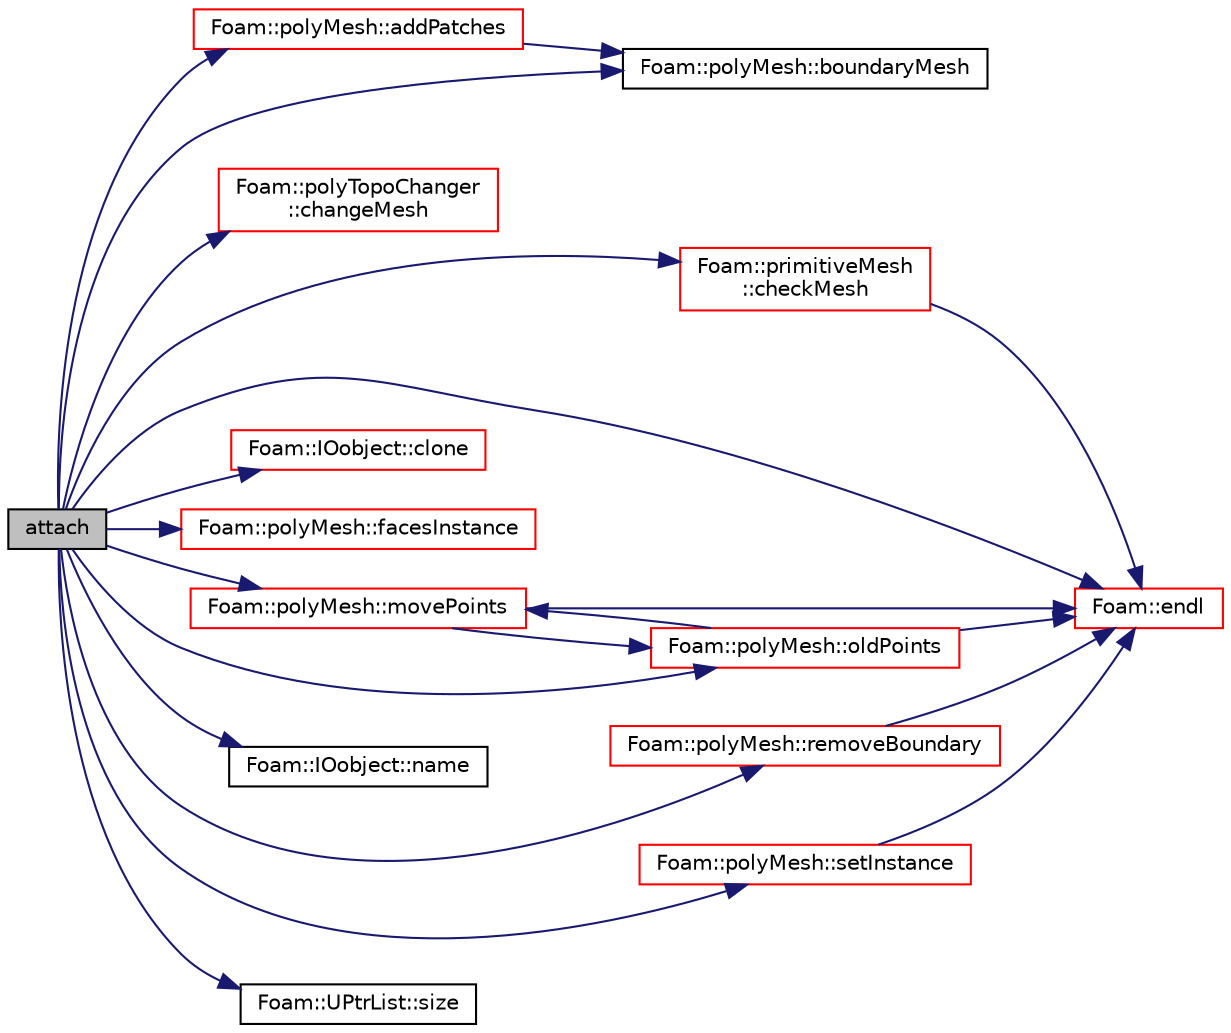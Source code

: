 digraph "attach"
{
  bgcolor="transparent";
  edge [fontname="Helvetica",fontsize="10",labelfontname="Helvetica",labelfontsize="10"];
  node [fontname="Helvetica",fontsize="10",shape=record];
  rankdir="LR";
  Node383 [label="attach",height=0.2,width=0.4,color="black", fillcolor="grey75", style="filled", fontcolor="black"];
  Node383 -> Node384 [color="midnightblue",fontsize="10",style="solid",fontname="Helvetica"];
  Node384 [label="Foam::polyMesh::addPatches",height=0.2,width=0.4,color="red",URL="$a28565.html#a6527fc99a1c5861553e2b107c6d9170f",tooltip="Add boundary patches. "];
  Node384 -> Node385 [color="midnightblue",fontsize="10",style="solid",fontname="Helvetica"];
  Node385 [label="Foam::polyMesh::boundaryMesh",height=0.2,width=0.4,color="black",URL="$a28565.html#a9f2b68c134340291eda6197f47f25484",tooltip="Return boundary mesh. "];
  Node383 -> Node385 [color="midnightblue",fontsize="10",style="solid",fontname="Helvetica"];
  Node383 -> Node462 [color="midnightblue",fontsize="10",style="solid",fontname="Helvetica"];
  Node462 [label="Foam::polyTopoChanger\l::changeMesh",height=0.2,width=0.4,color="red",URL="$a22497.html#ab42e5233705f618d6994589102b1103c"];
  Node383 -> Node485 [color="midnightblue",fontsize="10",style="solid",fontname="Helvetica"];
  Node485 [label="Foam::primitiveMesh\l::checkMesh",height=0.2,width=0.4,color="red",URL="$a28685.html#a4a517558d80c6f18d499768cb53b45c3",tooltip="Check mesh for correctness. Returns false for no error. "];
  Node485 -> Node402 [color="midnightblue",fontsize="10",style="solid",fontname="Helvetica"];
  Node402 [label="Foam::endl",height=0.2,width=0.4,color="red",URL="$a21851.html#a2db8fe02a0d3909e9351bb4275b23ce4",tooltip="Add newline and flush stream. "];
  Node383 -> Node748 [color="midnightblue",fontsize="10",style="solid",fontname="Helvetica"];
  Node748 [label="Foam::IOobject::clone",height=0.2,width=0.4,color="red",URL="$a27249.html#a2586aa9ac4b54cdfc2bb9ed7780d4602",tooltip="Clone. "];
  Node383 -> Node402 [color="midnightblue",fontsize="10",style="solid",fontname="Helvetica"];
  Node383 -> Node751 [color="midnightblue",fontsize="10",style="solid",fontname="Helvetica"];
  Node751 [label="Foam::polyMesh::facesInstance",height=0.2,width=0.4,color="red",URL="$a28565.html#a10996bb0856e3630cd8cfb5a803e00fa",tooltip="Return the current instance directory for faces. "];
  Node383 -> Node752 [color="midnightblue",fontsize="10",style="solid",fontname="Helvetica"];
  Node752 [label="Foam::polyMesh::movePoints",height=0.2,width=0.4,color="red",URL="$a28565.html#a3693c648bea2e99054cbbb75d4bf4e4d",tooltip="Move points, returns volumes swept by faces in motion. "];
  Node752 -> Node402 [color="midnightblue",fontsize="10",style="solid",fontname="Helvetica"];
  Node752 -> Node757 [color="midnightblue",fontsize="10",style="solid",fontname="Helvetica"];
  Node757 [label="Foam::polyMesh::oldPoints",height=0.2,width=0.4,color="red",URL="$a28565.html#a7db04d5fb2df0e34a2e616680cddea9a",tooltip="Return old points for mesh motion. "];
  Node757 -> Node402 [color="midnightblue",fontsize="10",style="solid",fontname="Helvetica"];
  Node757 -> Node752 [color="midnightblue",fontsize="10",style="solid",fontname="Helvetica"];
  Node383 -> Node444 [color="midnightblue",fontsize="10",style="solid",fontname="Helvetica"];
  Node444 [label="Foam::IOobject::name",height=0.2,width=0.4,color="black",URL="$a27249.html#acc80e00a8ac919288fb55bd14cc88bf6",tooltip="Return name. "];
  Node383 -> Node757 [color="midnightblue",fontsize="10",style="solid",fontname="Helvetica"];
  Node383 -> Node705 [color="midnightblue",fontsize="10",style="solid",fontname="Helvetica"];
  Node705 [label="Foam::polyMesh::removeBoundary",height=0.2,width=0.4,color="red",URL="$a28565.html#acc2134c36adb97b988d5efc383a7f9f0",tooltip="Remove boundary patches. "];
  Node705 -> Node402 [color="midnightblue",fontsize="10",style="solid",fontname="Helvetica"];
  Node383 -> Node481 [color="midnightblue",fontsize="10",style="solid",fontname="Helvetica"];
  Node481 [label="Foam::polyMesh::setInstance",height=0.2,width=0.4,color="red",URL="$a28565.html#add9813891a074bebd77384af1717b0bf",tooltip="Set the instance for mesh files. "];
  Node481 -> Node402 [color="midnightblue",fontsize="10",style="solid",fontname="Helvetica"];
  Node383 -> Node446 [color="midnightblue",fontsize="10",style="solid",fontname="Helvetica"];
  Node446 [label="Foam::UPtrList::size",height=0.2,width=0.4,color="black",URL="$a27101.html#a47b3bf30da1eb3ab8076b5fbe00e0494",tooltip="Return the number of elements in the UPtrList. "];
}
